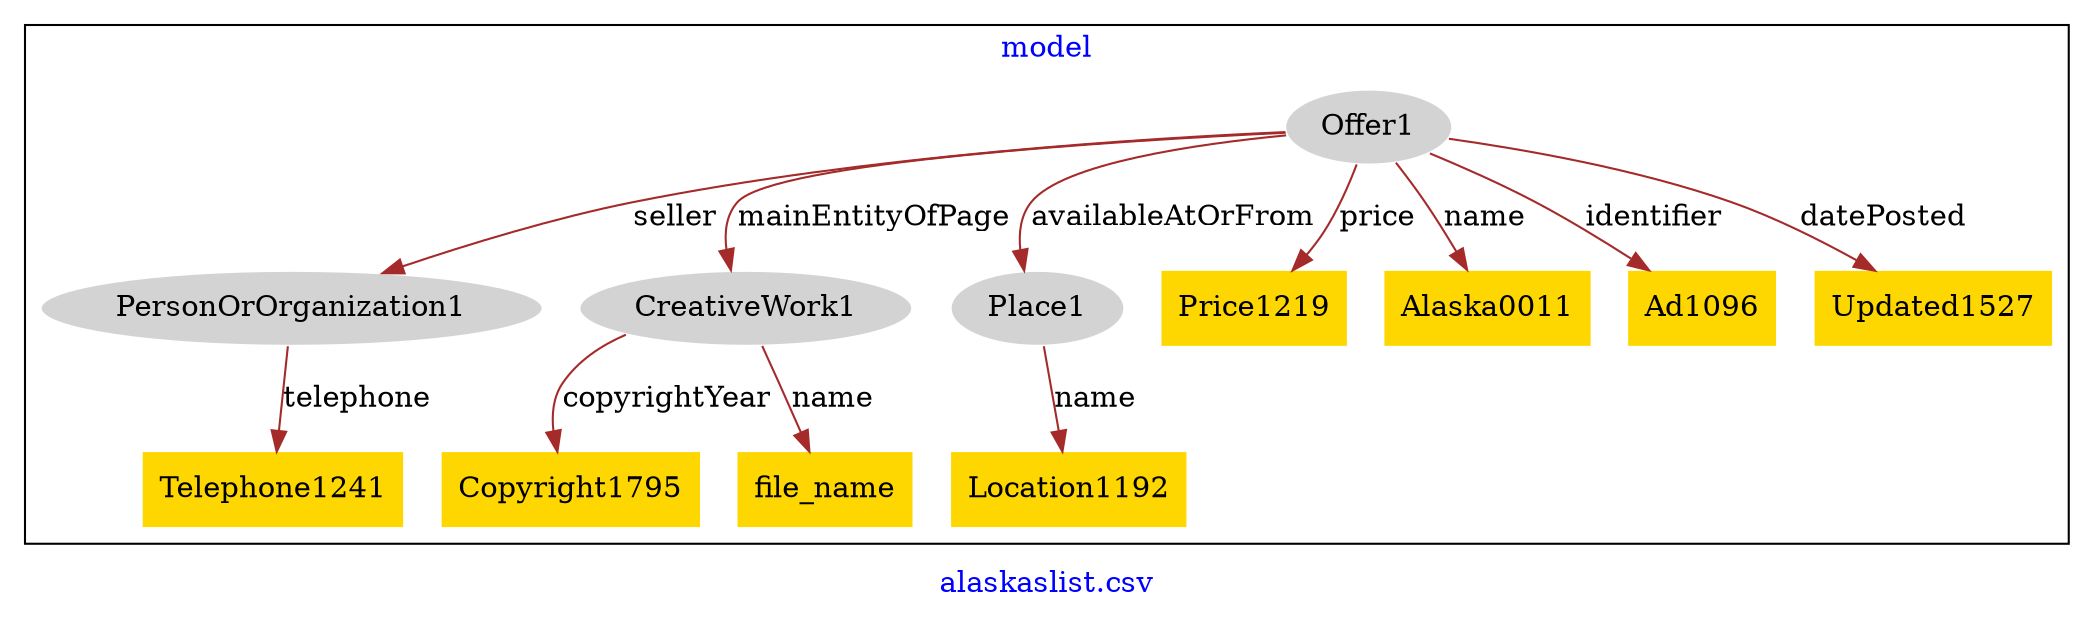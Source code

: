 digraph n0 {
fontcolor="blue"
remincross="true"
label="alaskaslist.csv"
subgraph cluster {
label="model"
n2[style="filled",color="white",fillcolor="lightgray",label="Offer1"];
n3[style="filled",color="white",fillcolor="lightgray",label="PersonOrOrganization1"];
n4[style="filled",color="white",fillcolor="lightgray",label="CreativeWork1"];
n5[style="filled",color="white",fillcolor="lightgray",label="Place1"];
n6[shape="plaintext",style="filled",fillcolor="gold",label="Price1219"];
n7[shape="plaintext",style="filled",fillcolor="gold",label="Alaska0011"];
n8[shape="plaintext",style="filled",fillcolor="gold",label="Ad1096"];
n9[shape="plaintext",style="filled",fillcolor="gold",label="Updated1527"];
n10[shape="plaintext",style="filled",fillcolor="gold",label="Copyright1795"];
n11[shape="plaintext",style="filled",fillcolor="gold",label="file_name"];
n12[shape="plaintext",style="filled",fillcolor="gold",label="Telephone1241"];
n13[shape="plaintext",style="filled",fillcolor="gold",label="Location1192"];
}
n2 -> n3[color="brown",fontcolor="black",label="seller"]
n2 -> n4[color="brown",fontcolor="black",label="mainEntityOfPage"]
n2 -> n5[color="brown",fontcolor="black",label="availableAtOrFrom"]
n2 -> n6[color="brown",fontcolor="black",label="price"]
n2 -> n7[color="brown",fontcolor="black",label="name"]
n2 -> n8[color="brown",fontcolor="black",label="identifier"]
n2 -> n9[color="brown",fontcolor="black",label="datePosted"]
n4 -> n10[color="brown",fontcolor="black",label="copyrightYear"]
n4 -> n11[color="brown",fontcolor="black",label="name"]
n3 -> n12[color="brown",fontcolor="black",label="telephone"]
n5 -> n13[color="brown",fontcolor="black",label="name"]
}
